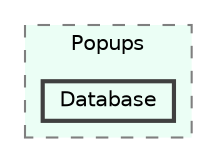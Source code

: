 digraph "C:/GEU/GEUApp/Source/UI/Popups/Database"
{
 // LATEX_PDF_SIZE
  bgcolor="transparent";
  edge [fontname=Helvetica,fontsize=10,labelfontname=Helvetica,labelfontsize=10];
  node [fontname=Helvetica,fontsize=10,shape=box,height=0.2,width=0.4];
  compound=true
  subgraph clusterdir_8fb440dc97f5cef2ddb754b68c4f0f6e {
    graph [ bgcolor="#ebfef5", pencolor="grey50", label="Popups", fontname=Helvetica,fontsize=10 style="filled,dashed", URL="dir_8fb440dc97f5cef2ddb754b68c4f0f6e.html",tooltip=""]
  dir_7ebe51995f7399446042c538301557a1 [label="Database", fillcolor="#ebfef5", color="grey25", style="filled,bold", URL="dir_7ebe51995f7399446042c538301557a1.html",tooltip=""];
  }
}
